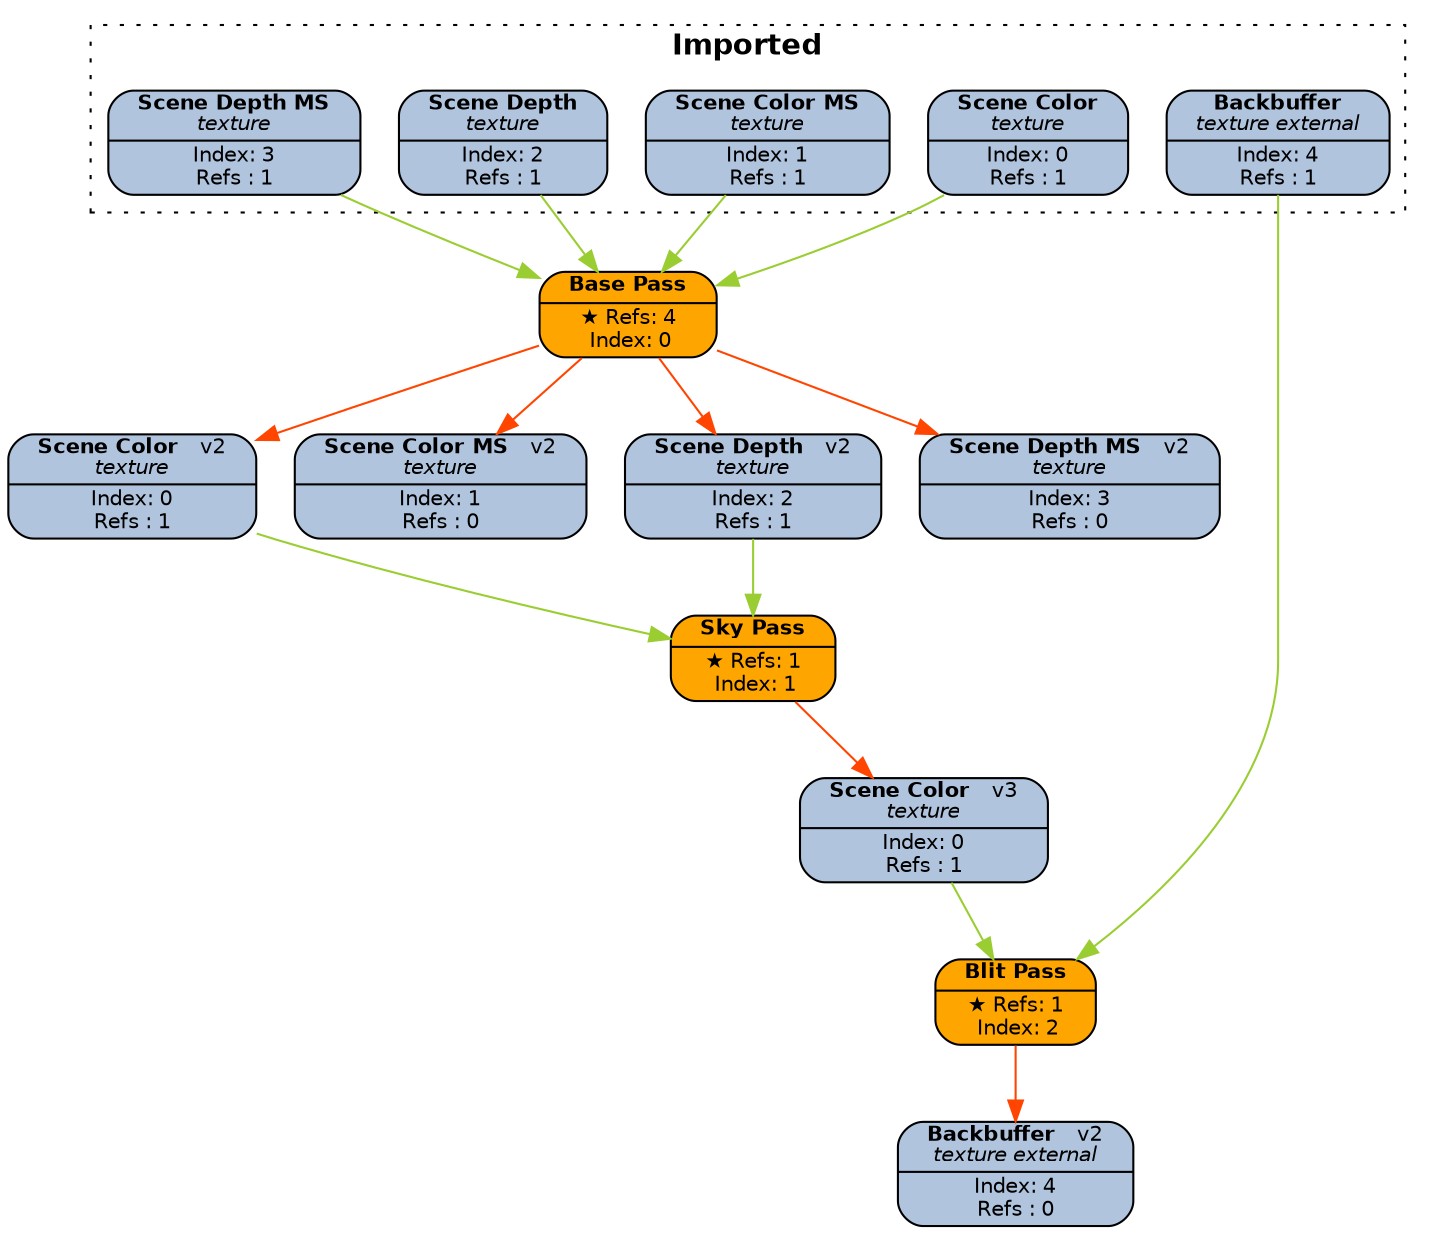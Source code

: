 digraph FrameGraph {
graph [style=invis, rankdir=TB ordering=out, splines=spline]
node [shape=record, fontname=helvetica, fontsize=10, margin="0.2,0.03"]

P0[label=<{ {<B>Base Pass</B>} | {&#x2605; Refs: 4<BR/> Index: 0} }> style="rounded,filled", fillcolor=orange]
P1[label=<{ {<B>Sky Pass</B>} | {&#x2605; Refs: 1<BR/> Index: 1} }> style="rounded,filled", fillcolor=orange]
P2[label=<{ {<B>Blit Pass</B>} | {&#x2605; Refs: 1<BR/> Index: 2} }> style="rounded,filled", fillcolor=orange]
R0_1[label=<{ {<B>Scene Color</B><BR/><I>texture</I>} | {Index: 0<BR/>Refs : 1} }> style="rounded,filled", fillcolor=lightsteelblue]
R1_1[label=<{ {<B>Scene Color MS</B><BR/><I>texture</I>} | {Index: 1<BR/>Refs : 1} }> style="rounded,filled", fillcolor=lightsteelblue]
R2_1[label=<{ {<B>Scene Depth</B><BR/><I>texture</I>} | {Index: 2<BR/>Refs : 1} }> style="rounded,filled", fillcolor=lightsteelblue]
R3_1[label=<{ {<B>Scene Depth MS</B><BR/><I>texture</I>} | {Index: 3<BR/>Refs : 1} }> style="rounded,filled", fillcolor=lightsteelblue]
R0_2[label=<{ {<B>Scene Color</B>   <FONT>v2</FONT><BR/><I>texture</I>} | {Index: 0<BR/>Refs : 1} }> style="rounded,filled", fillcolor=lightsteelblue]
R1_2[label=<{ {<B>Scene Color MS</B>   <FONT>v2</FONT><BR/><I>texture</I>} | {Index: 1<BR/>Refs : 0} }> style="rounded,filled", fillcolor=lightsteelblue]
R2_2[label=<{ {<B>Scene Depth</B>   <FONT>v2</FONT><BR/><I>texture</I>} | {Index: 2<BR/>Refs : 1} }> style="rounded,filled", fillcolor=lightsteelblue]
R3_2[label=<{ {<B>Scene Depth MS</B>   <FONT>v2</FONT><BR/><I>texture</I>} | {Index: 3<BR/>Refs : 0} }> style="rounded,filled", fillcolor=lightsteelblue]
R0_3[label=<{ {<B>Scene Color</B>   <FONT>v3</FONT><BR/><I>texture</I>} | {Index: 0<BR/>Refs : 1} }> style="rounded,filled", fillcolor=lightsteelblue]
R4_1[label=<{ {<B>Backbuffer</B><BR/><I>texture external</I>} | {Index: 4<BR/>Refs : 1} }> style="rounded,filled", fillcolor=lightsteelblue]
R4_2[label=<{ {<B>Backbuffer</B>   <FONT>v2</FONT><BR/><I>texture external</I>} | {Index: 4<BR/>Refs : 0} }> style="rounded,filled", fillcolor=lightsteelblue]
P0->{ R0_2 R1_2 R2_2 R3_2 } [color=orangered]
P1->{ R0_3 } [color=orangered]
P2->{ R4_2 } [color=orangered]
R0_1->{ P0 } [color=yellowgreen]
R1_1->{ P0 } [color=yellowgreen]
R2_1->{ P0 } [color=yellowgreen]
R3_1->{ P0 } [color=yellowgreen]
R0_2->{ P1 } [color=yellowgreen]
R2_2->{ P1 } [color=yellowgreen]
R0_3->{ P2 } [color=yellowgreen]
R4_1->{ P2 } [color=yellowgreen]

subgraph cluster_imported_resources {
graph [style=dotted, fontname=helvetica, label=< <B>Imported</B> >]
R0_1 R1_1 R2_1 R3_1 R0_1 R1_1 R2_1 R3_1 R0_1 R4_1 R4_1 
}
}

